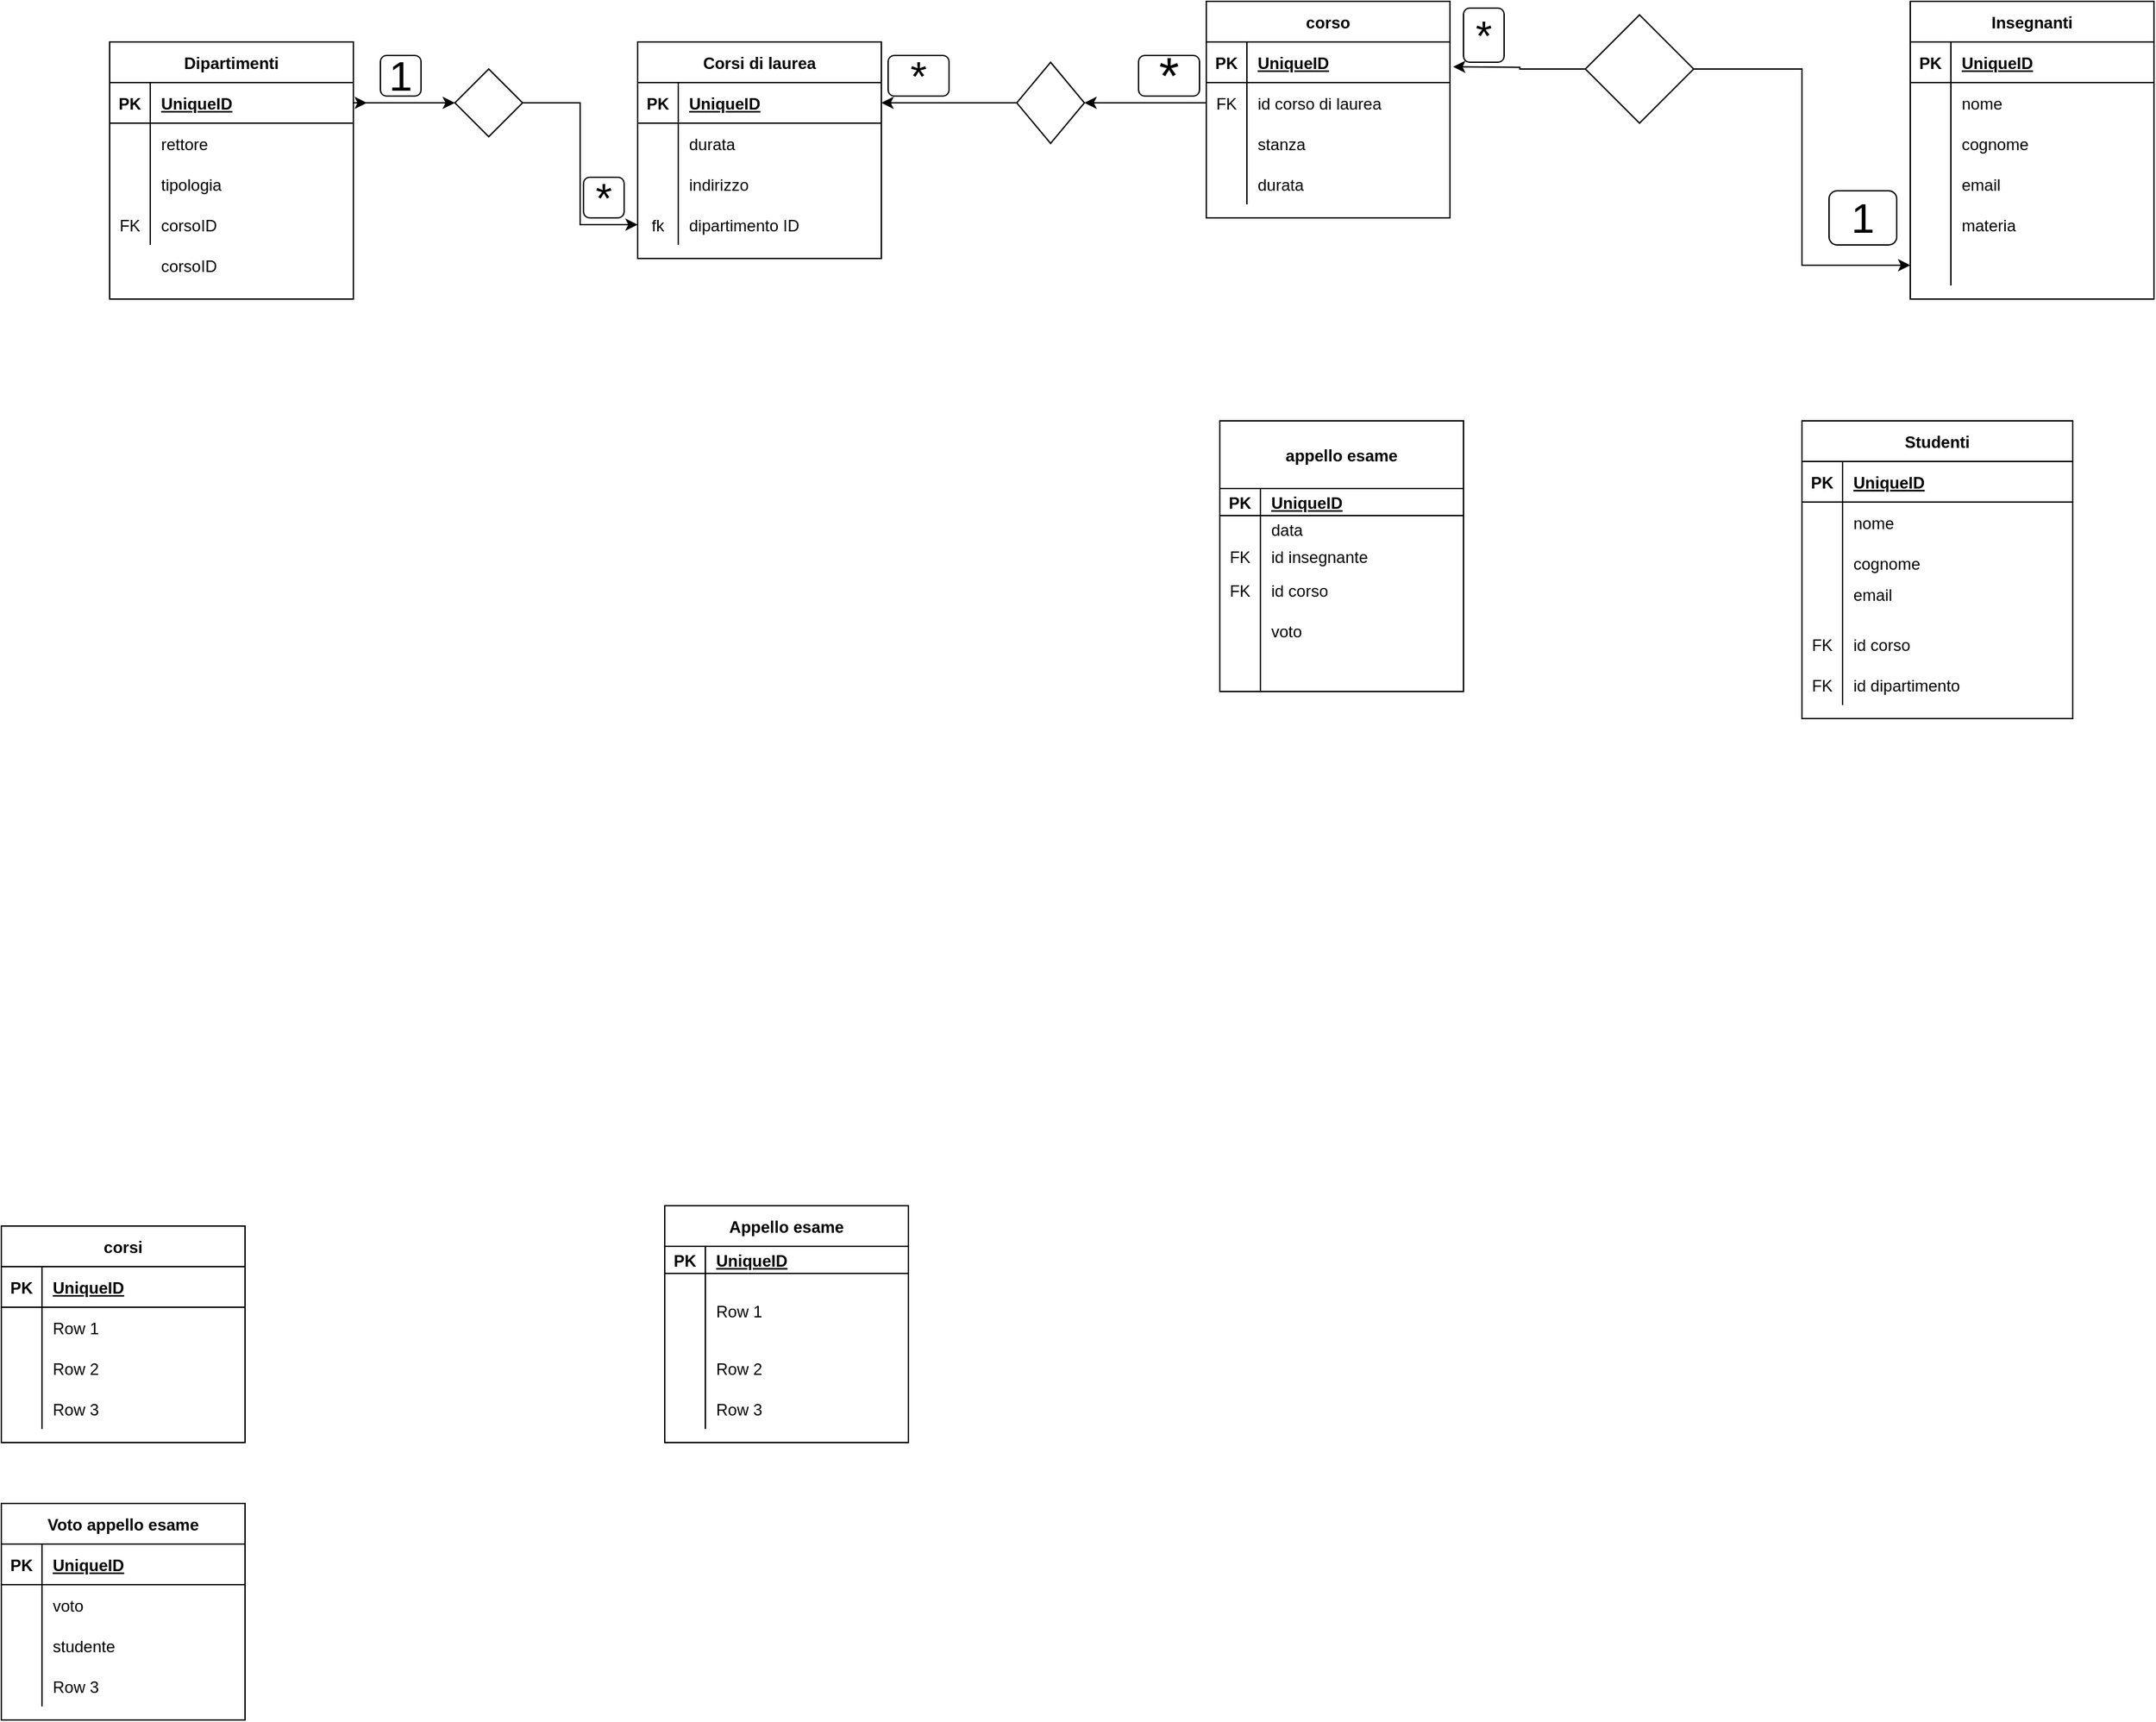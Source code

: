<mxfile version="15.9.4" type="device"><diagram id="vtBj0Hw2UiUqYgtF8ORj" name="Page-1"><mxGraphModel dx="1469" dy="1977" grid="1" gridSize="10" guides="1" tooltips="1" connect="1" arrows="1" fold="1" page="1" pageScale="1" pageWidth="827" pageHeight="1169" math="0" shadow="0"><root><mxCell id="0"/><mxCell id="1" parent="0"/><mxCell id="0DfNvUcz7A75DDj51DgQ-1" value="Dipartimenti" style="shape=table;startSize=30;container=1;collapsible=1;childLayout=tableLayout;fixedRows=1;rowLines=0;fontStyle=1;align=center;resizeLast=1;" vertex="1" parent="1"><mxGeometry x="120" y="-370" width="180" height="190" as="geometry"/></mxCell><mxCell id="0DfNvUcz7A75DDj51DgQ-2" value="" style="shape=partialRectangle;collapsible=0;dropTarget=0;pointerEvents=0;fillColor=none;top=0;left=0;bottom=1;right=0;points=[[0,0.5],[1,0.5]];portConstraint=eastwest;" vertex="1" parent="0DfNvUcz7A75DDj51DgQ-1"><mxGeometry y="30" width="180" height="30" as="geometry"/></mxCell><mxCell id="0DfNvUcz7A75DDj51DgQ-3" value="PK" style="shape=partialRectangle;connectable=0;fillColor=none;top=0;left=0;bottom=0;right=0;fontStyle=1;overflow=hidden;" vertex="1" parent="0DfNvUcz7A75DDj51DgQ-2"><mxGeometry width="30" height="30" as="geometry"><mxRectangle width="30" height="30" as="alternateBounds"/></mxGeometry></mxCell><mxCell id="0DfNvUcz7A75DDj51DgQ-4" value="UniqueID" style="shape=partialRectangle;connectable=0;fillColor=none;top=0;left=0;bottom=0;right=0;align=left;spacingLeft=6;fontStyle=5;overflow=hidden;" vertex="1" parent="0DfNvUcz7A75DDj51DgQ-2"><mxGeometry x="30" width="150" height="30" as="geometry"><mxRectangle width="150" height="30" as="alternateBounds"/></mxGeometry></mxCell><mxCell id="0DfNvUcz7A75DDj51DgQ-5" value="" style="shape=partialRectangle;collapsible=0;dropTarget=0;pointerEvents=0;fillColor=none;top=0;left=0;bottom=0;right=0;points=[[0,0.5],[1,0.5]];portConstraint=eastwest;" vertex="1" parent="0DfNvUcz7A75DDj51DgQ-1"><mxGeometry y="60" width="180" height="30" as="geometry"/></mxCell><mxCell id="0DfNvUcz7A75DDj51DgQ-6" value="" style="shape=partialRectangle;connectable=0;fillColor=none;top=0;left=0;bottom=0;right=0;editable=1;overflow=hidden;" vertex="1" parent="0DfNvUcz7A75DDj51DgQ-5"><mxGeometry width="30" height="30" as="geometry"><mxRectangle width="30" height="30" as="alternateBounds"/></mxGeometry></mxCell><mxCell id="0DfNvUcz7A75DDj51DgQ-7" value="rettore" style="shape=partialRectangle;connectable=0;fillColor=none;top=0;left=0;bottom=0;right=0;align=left;spacingLeft=6;overflow=hidden;" vertex="1" parent="0DfNvUcz7A75DDj51DgQ-5"><mxGeometry x="30" width="150" height="30" as="geometry"><mxRectangle width="150" height="30" as="alternateBounds"/></mxGeometry></mxCell><mxCell id="0DfNvUcz7A75DDj51DgQ-8" value="" style="shape=partialRectangle;collapsible=0;dropTarget=0;pointerEvents=0;fillColor=none;top=0;left=0;bottom=0;right=0;points=[[0,0.5],[1,0.5]];portConstraint=eastwest;" vertex="1" parent="0DfNvUcz7A75DDj51DgQ-1"><mxGeometry y="90" width="180" height="30" as="geometry"/></mxCell><mxCell id="0DfNvUcz7A75DDj51DgQ-9" value="" style="shape=partialRectangle;connectable=0;fillColor=none;top=0;left=0;bottom=0;right=0;editable=1;overflow=hidden;" vertex="1" parent="0DfNvUcz7A75DDj51DgQ-8"><mxGeometry width="30" height="30" as="geometry"><mxRectangle width="30" height="30" as="alternateBounds"/></mxGeometry></mxCell><mxCell id="0DfNvUcz7A75DDj51DgQ-10" value="tipologia" style="shape=partialRectangle;connectable=0;fillColor=none;top=0;left=0;bottom=0;right=0;align=left;spacingLeft=6;overflow=hidden;" vertex="1" parent="0DfNvUcz7A75DDj51DgQ-8"><mxGeometry x="30" width="150" height="30" as="geometry"><mxRectangle width="150" height="30" as="alternateBounds"/></mxGeometry></mxCell><mxCell id="0DfNvUcz7A75DDj51DgQ-11" value="" style="shape=partialRectangle;collapsible=0;dropTarget=0;pointerEvents=0;fillColor=none;top=0;left=0;bottom=0;right=0;points=[[0,0.5],[1,0.5]];portConstraint=eastwest;" vertex="1" parent="0DfNvUcz7A75DDj51DgQ-1"><mxGeometry y="120" width="180" height="30" as="geometry"/></mxCell><mxCell id="0DfNvUcz7A75DDj51DgQ-12" value="FK" style="shape=partialRectangle;connectable=0;fillColor=none;top=0;left=0;bottom=0;right=0;editable=1;overflow=hidden;" vertex="1" parent="0DfNvUcz7A75DDj51DgQ-11"><mxGeometry width="30" height="30" as="geometry"><mxRectangle width="30" height="30" as="alternateBounds"/></mxGeometry></mxCell><mxCell id="0DfNvUcz7A75DDj51DgQ-13" value="corsoID" style="shape=partialRectangle;connectable=0;fillColor=none;top=0;left=0;bottom=0;right=0;align=left;spacingLeft=6;overflow=hidden;" vertex="1" parent="0DfNvUcz7A75DDj51DgQ-11"><mxGeometry x="30" width="150" height="30" as="geometry"><mxRectangle width="150" height="30" as="alternateBounds"/></mxGeometry></mxCell><mxCell id="0DfNvUcz7A75DDj51DgQ-14" value="Studenti" style="shape=table;startSize=30;container=1;collapsible=1;childLayout=tableLayout;fixedRows=1;rowLines=0;fontStyle=1;align=center;resizeLast=1;" vertex="1" parent="1"><mxGeometry x="1370" y="-90" width="200" height="220" as="geometry"/></mxCell><mxCell id="0DfNvUcz7A75DDj51DgQ-15" value="" style="shape=partialRectangle;collapsible=0;dropTarget=0;pointerEvents=0;fillColor=none;top=0;left=0;bottom=1;right=0;points=[[0,0.5],[1,0.5]];portConstraint=eastwest;" vertex="1" parent="0DfNvUcz7A75DDj51DgQ-14"><mxGeometry y="30" width="200" height="30" as="geometry"/></mxCell><mxCell id="0DfNvUcz7A75DDj51DgQ-16" value="PK" style="shape=partialRectangle;connectable=0;fillColor=none;top=0;left=0;bottom=0;right=0;fontStyle=1;overflow=hidden;" vertex="1" parent="0DfNvUcz7A75DDj51DgQ-15"><mxGeometry width="30" height="30" as="geometry"><mxRectangle width="30" height="30" as="alternateBounds"/></mxGeometry></mxCell><mxCell id="0DfNvUcz7A75DDj51DgQ-17" value="UniqueID" style="shape=partialRectangle;connectable=0;fillColor=none;top=0;left=0;bottom=0;right=0;align=left;spacingLeft=6;fontStyle=5;overflow=hidden;" vertex="1" parent="0DfNvUcz7A75DDj51DgQ-15"><mxGeometry x="30" width="170" height="30" as="geometry"><mxRectangle width="170" height="30" as="alternateBounds"/></mxGeometry></mxCell><mxCell id="0DfNvUcz7A75DDj51DgQ-18" value="" style="shape=partialRectangle;collapsible=0;dropTarget=0;pointerEvents=0;fillColor=none;top=0;left=0;bottom=0;right=0;points=[[0,0.5],[1,0.5]];portConstraint=eastwest;" vertex="1" parent="0DfNvUcz7A75DDj51DgQ-14"><mxGeometry y="60" width="200" height="30" as="geometry"/></mxCell><mxCell id="0DfNvUcz7A75DDj51DgQ-19" value="" style="shape=partialRectangle;connectable=0;fillColor=none;top=0;left=0;bottom=0;right=0;editable=1;overflow=hidden;" vertex="1" parent="0DfNvUcz7A75DDj51DgQ-18"><mxGeometry width="30" height="30" as="geometry"><mxRectangle width="30" height="30" as="alternateBounds"/></mxGeometry></mxCell><mxCell id="0DfNvUcz7A75DDj51DgQ-20" value="nome" style="shape=partialRectangle;connectable=0;fillColor=none;top=0;left=0;bottom=0;right=0;align=left;spacingLeft=6;overflow=hidden;" vertex="1" parent="0DfNvUcz7A75DDj51DgQ-18"><mxGeometry x="30" width="170" height="30" as="geometry"><mxRectangle width="170" height="30" as="alternateBounds"/></mxGeometry></mxCell><mxCell id="0DfNvUcz7A75DDj51DgQ-21" value="" style="shape=partialRectangle;collapsible=0;dropTarget=0;pointerEvents=0;fillColor=none;top=0;left=0;bottom=0;right=0;points=[[0,0.5],[1,0.5]];portConstraint=eastwest;" vertex="1" parent="0DfNvUcz7A75DDj51DgQ-14"><mxGeometry y="90" width="200" height="30" as="geometry"/></mxCell><mxCell id="0DfNvUcz7A75DDj51DgQ-22" value="" style="shape=partialRectangle;connectable=0;fillColor=none;top=0;left=0;bottom=0;right=0;editable=1;overflow=hidden;" vertex="1" parent="0DfNvUcz7A75DDj51DgQ-21"><mxGeometry width="30" height="30" as="geometry"><mxRectangle width="30" height="30" as="alternateBounds"/></mxGeometry></mxCell><mxCell id="0DfNvUcz7A75DDj51DgQ-23" value="cognome" style="shape=partialRectangle;connectable=0;fillColor=none;top=0;left=0;bottom=0;right=0;align=left;spacingLeft=6;overflow=hidden;" vertex="1" parent="0DfNvUcz7A75DDj51DgQ-21"><mxGeometry x="30" width="170" height="30" as="geometry"><mxRectangle width="170" height="30" as="alternateBounds"/></mxGeometry></mxCell><mxCell id="0DfNvUcz7A75DDj51DgQ-151" style="shape=partialRectangle;collapsible=0;dropTarget=0;pointerEvents=0;fillColor=none;top=0;left=0;bottom=0;right=0;points=[[0,0.5],[1,0.5]];portConstraint=eastwest;" vertex="1" parent="0DfNvUcz7A75DDj51DgQ-14"><mxGeometry y="120" width="200" height="30" as="geometry"/></mxCell><mxCell id="0DfNvUcz7A75DDj51DgQ-152" style="shape=partialRectangle;connectable=0;fillColor=none;top=0;left=0;bottom=0;right=0;editable=1;overflow=hidden;" vertex="1" parent="0DfNvUcz7A75DDj51DgQ-151"><mxGeometry width="30" height="30" as="geometry"><mxRectangle width="30" height="30" as="alternateBounds"/></mxGeometry></mxCell><mxCell id="0DfNvUcz7A75DDj51DgQ-153" value="email&#10;" style="shape=partialRectangle;connectable=0;fillColor=none;top=0;left=0;bottom=0;right=0;align=left;spacingLeft=6;overflow=hidden;" vertex="1" parent="0DfNvUcz7A75DDj51DgQ-151"><mxGeometry x="30" width="170" height="30" as="geometry"><mxRectangle width="170" height="30" as="alternateBounds"/></mxGeometry></mxCell><mxCell id="0DfNvUcz7A75DDj51DgQ-154" style="shape=partialRectangle;collapsible=0;dropTarget=0;pointerEvents=0;fillColor=none;top=0;left=0;bottom=0;right=0;points=[[0,0.5],[1,0.5]];portConstraint=eastwest;" vertex="1" parent="0DfNvUcz7A75DDj51DgQ-14"><mxGeometry y="150" width="200" height="30" as="geometry"/></mxCell><mxCell id="0DfNvUcz7A75DDj51DgQ-155" value="FK" style="shape=partialRectangle;connectable=0;fillColor=none;top=0;left=0;bottom=0;right=0;editable=1;overflow=hidden;" vertex="1" parent="0DfNvUcz7A75DDj51DgQ-154"><mxGeometry width="30" height="30" as="geometry"><mxRectangle width="30" height="30" as="alternateBounds"/></mxGeometry></mxCell><mxCell id="0DfNvUcz7A75DDj51DgQ-156" value="id corso" style="shape=partialRectangle;connectable=0;fillColor=none;top=0;left=0;bottom=0;right=0;align=left;spacingLeft=6;overflow=hidden;" vertex="1" parent="0DfNvUcz7A75DDj51DgQ-154"><mxGeometry x="30" width="170" height="30" as="geometry"><mxRectangle width="170" height="30" as="alternateBounds"/></mxGeometry></mxCell><mxCell id="0DfNvUcz7A75DDj51DgQ-157" style="shape=partialRectangle;collapsible=0;dropTarget=0;pointerEvents=0;fillColor=none;top=0;left=0;bottom=0;right=0;points=[[0,0.5],[1,0.5]];portConstraint=eastwest;" vertex="1" parent="0DfNvUcz7A75DDj51DgQ-14"><mxGeometry y="180" width="200" height="30" as="geometry"/></mxCell><mxCell id="0DfNvUcz7A75DDj51DgQ-158" value="FK" style="shape=partialRectangle;connectable=0;fillColor=none;top=0;left=0;bottom=0;right=0;editable=1;overflow=hidden;" vertex="1" parent="0DfNvUcz7A75DDj51DgQ-157"><mxGeometry width="30" height="30" as="geometry"><mxRectangle width="30" height="30" as="alternateBounds"/></mxGeometry></mxCell><mxCell id="0DfNvUcz7A75DDj51DgQ-159" value="id dipartimento" style="shape=partialRectangle;connectable=0;fillColor=none;top=0;left=0;bottom=0;right=0;align=left;spacingLeft=6;overflow=hidden;" vertex="1" parent="0DfNvUcz7A75DDj51DgQ-157"><mxGeometry x="30" width="170" height="30" as="geometry"><mxRectangle width="170" height="30" as="alternateBounds"/></mxGeometry></mxCell><mxCell id="0DfNvUcz7A75DDj51DgQ-27" value="Corsi di laurea" style="shape=table;startSize=30;container=1;collapsible=1;childLayout=tableLayout;fixedRows=1;rowLines=0;fontStyle=1;align=center;resizeLast=1;" vertex="1" parent="1"><mxGeometry x="510" y="-370" width="180" height="160" as="geometry"/></mxCell><mxCell id="0DfNvUcz7A75DDj51DgQ-28" value="" style="shape=partialRectangle;collapsible=0;dropTarget=0;pointerEvents=0;fillColor=none;top=0;left=0;bottom=1;right=0;points=[[0,0.5],[1,0.5]];portConstraint=eastwest;" vertex="1" parent="0DfNvUcz7A75DDj51DgQ-27"><mxGeometry y="30" width="180" height="30" as="geometry"/></mxCell><mxCell id="0DfNvUcz7A75DDj51DgQ-29" value="PK" style="shape=partialRectangle;connectable=0;fillColor=none;top=0;left=0;bottom=0;right=0;fontStyle=1;overflow=hidden;" vertex="1" parent="0DfNvUcz7A75DDj51DgQ-28"><mxGeometry width="30" height="30" as="geometry"><mxRectangle width="30" height="30" as="alternateBounds"/></mxGeometry></mxCell><mxCell id="0DfNvUcz7A75DDj51DgQ-30" value="UniqueID" style="shape=partialRectangle;connectable=0;fillColor=none;top=0;left=0;bottom=0;right=0;align=left;spacingLeft=6;fontStyle=5;overflow=hidden;" vertex="1" parent="0DfNvUcz7A75DDj51DgQ-28"><mxGeometry x="30" width="150" height="30" as="geometry"><mxRectangle width="150" height="30" as="alternateBounds"/></mxGeometry></mxCell><mxCell id="0DfNvUcz7A75DDj51DgQ-31" value="" style="shape=partialRectangle;collapsible=0;dropTarget=0;pointerEvents=0;fillColor=none;top=0;left=0;bottom=0;right=0;points=[[0,0.5],[1,0.5]];portConstraint=eastwest;" vertex="1" parent="0DfNvUcz7A75DDj51DgQ-27"><mxGeometry y="60" width="180" height="30" as="geometry"/></mxCell><mxCell id="0DfNvUcz7A75DDj51DgQ-32" value="" style="shape=partialRectangle;connectable=0;fillColor=none;top=0;left=0;bottom=0;right=0;editable=1;overflow=hidden;" vertex="1" parent="0DfNvUcz7A75DDj51DgQ-31"><mxGeometry width="30" height="30" as="geometry"><mxRectangle width="30" height="30" as="alternateBounds"/></mxGeometry></mxCell><mxCell id="0DfNvUcz7A75DDj51DgQ-33" value="durata" style="shape=partialRectangle;connectable=0;fillColor=none;top=0;left=0;bottom=0;right=0;align=left;spacingLeft=6;overflow=hidden;" vertex="1" parent="0DfNvUcz7A75DDj51DgQ-31"><mxGeometry x="30" width="150" height="30" as="geometry"><mxRectangle width="150" height="30" as="alternateBounds"/></mxGeometry></mxCell><mxCell id="0DfNvUcz7A75DDj51DgQ-34" value="" style="shape=partialRectangle;collapsible=0;dropTarget=0;pointerEvents=0;fillColor=none;top=0;left=0;bottom=0;right=0;points=[[0,0.5],[1,0.5]];portConstraint=eastwest;" vertex="1" parent="0DfNvUcz7A75DDj51DgQ-27"><mxGeometry y="90" width="180" height="30" as="geometry"/></mxCell><mxCell id="0DfNvUcz7A75DDj51DgQ-35" value="" style="shape=partialRectangle;connectable=0;fillColor=none;top=0;left=0;bottom=0;right=0;editable=1;overflow=hidden;" vertex="1" parent="0DfNvUcz7A75DDj51DgQ-34"><mxGeometry width="30" height="30" as="geometry"><mxRectangle width="30" height="30" as="alternateBounds"/></mxGeometry></mxCell><mxCell id="0DfNvUcz7A75DDj51DgQ-36" value="indirizzo" style="shape=partialRectangle;connectable=0;fillColor=none;top=0;left=0;bottom=0;right=0;align=left;spacingLeft=6;overflow=hidden;" vertex="1" parent="0DfNvUcz7A75DDj51DgQ-34"><mxGeometry x="30" width="150" height="30" as="geometry"><mxRectangle width="150" height="30" as="alternateBounds"/></mxGeometry></mxCell><mxCell id="0DfNvUcz7A75DDj51DgQ-37" value="" style="shape=partialRectangle;collapsible=0;dropTarget=0;pointerEvents=0;fillColor=none;top=0;left=0;bottom=0;right=0;points=[[0,0.5],[1,0.5]];portConstraint=eastwest;" vertex="1" parent="0DfNvUcz7A75DDj51DgQ-27"><mxGeometry y="120" width="180" height="30" as="geometry"/></mxCell><mxCell id="0DfNvUcz7A75DDj51DgQ-38" value="fk" style="shape=partialRectangle;connectable=0;fillColor=none;top=0;left=0;bottom=0;right=0;editable=1;overflow=hidden;" vertex="1" parent="0DfNvUcz7A75DDj51DgQ-37"><mxGeometry width="30" height="30" as="geometry"><mxRectangle width="30" height="30" as="alternateBounds"/></mxGeometry></mxCell><mxCell id="0DfNvUcz7A75DDj51DgQ-39" value="dipartimento ID" style="shape=partialRectangle;connectable=0;fillColor=none;top=0;left=0;bottom=0;right=0;align=left;spacingLeft=6;overflow=hidden;" vertex="1" parent="0DfNvUcz7A75DDj51DgQ-37"><mxGeometry x="30" width="150" height="30" as="geometry"><mxRectangle width="150" height="30" as="alternateBounds"/></mxGeometry></mxCell><mxCell id="0DfNvUcz7A75DDj51DgQ-40" value="Insegnanti" style="shape=table;startSize=30;container=1;collapsible=1;childLayout=tableLayout;fixedRows=1;rowLines=0;fontStyle=1;align=center;resizeLast=1;" vertex="1" parent="1"><mxGeometry x="1450" y="-400" width="180" height="220" as="geometry"/></mxCell><mxCell id="0DfNvUcz7A75DDj51DgQ-41" value="" style="shape=partialRectangle;collapsible=0;dropTarget=0;pointerEvents=0;fillColor=none;top=0;left=0;bottom=1;right=0;points=[[0,0.5],[1,0.5]];portConstraint=eastwest;" vertex="1" parent="0DfNvUcz7A75DDj51DgQ-40"><mxGeometry y="30" width="180" height="30" as="geometry"/></mxCell><mxCell id="0DfNvUcz7A75DDj51DgQ-42" value="PK" style="shape=partialRectangle;connectable=0;fillColor=none;top=0;left=0;bottom=0;right=0;fontStyle=1;overflow=hidden;" vertex="1" parent="0DfNvUcz7A75DDj51DgQ-41"><mxGeometry width="30" height="30" as="geometry"><mxRectangle width="30" height="30" as="alternateBounds"/></mxGeometry></mxCell><mxCell id="0DfNvUcz7A75DDj51DgQ-43" value="UniqueID" style="shape=partialRectangle;connectable=0;fillColor=none;top=0;left=0;bottom=0;right=0;align=left;spacingLeft=6;fontStyle=5;overflow=hidden;" vertex="1" parent="0DfNvUcz7A75DDj51DgQ-41"><mxGeometry x="30" width="150" height="30" as="geometry"><mxRectangle width="150" height="30" as="alternateBounds"/></mxGeometry></mxCell><mxCell id="0DfNvUcz7A75DDj51DgQ-44" value="" style="shape=partialRectangle;collapsible=0;dropTarget=0;pointerEvents=0;fillColor=none;top=0;left=0;bottom=0;right=0;points=[[0,0.5],[1,0.5]];portConstraint=eastwest;" vertex="1" parent="0DfNvUcz7A75DDj51DgQ-40"><mxGeometry y="60" width="180" height="30" as="geometry"/></mxCell><mxCell id="0DfNvUcz7A75DDj51DgQ-45" value="" style="shape=partialRectangle;connectable=0;fillColor=none;top=0;left=0;bottom=0;right=0;editable=1;overflow=hidden;" vertex="1" parent="0DfNvUcz7A75DDj51DgQ-44"><mxGeometry width="30" height="30" as="geometry"><mxRectangle width="30" height="30" as="alternateBounds"/></mxGeometry></mxCell><mxCell id="0DfNvUcz7A75DDj51DgQ-46" value="nome" style="shape=partialRectangle;connectable=0;fillColor=none;top=0;left=0;bottom=0;right=0;align=left;spacingLeft=6;overflow=hidden;" vertex="1" parent="0DfNvUcz7A75DDj51DgQ-44"><mxGeometry x="30" width="150" height="30" as="geometry"><mxRectangle width="150" height="30" as="alternateBounds"/></mxGeometry></mxCell><mxCell id="0DfNvUcz7A75DDj51DgQ-47" value="" style="shape=partialRectangle;collapsible=0;dropTarget=0;pointerEvents=0;fillColor=none;top=0;left=0;bottom=0;right=0;points=[[0,0.5],[1,0.5]];portConstraint=eastwest;" vertex="1" parent="0DfNvUcz7A75DDj51DgQ-40"><mxGeometry y="90" width="180" height="30" as="geometry"/></mxCell><mxCell id="0DfNvUcz7A75DDj51DgQ-48" value="" style="shape=partialRectangle;connectable=0;fillColor=none;top=0;left=0;bottom=0;right=0;editable=1;overflow=hidden;" vertex="1" parent="0DfNvUcz7A75DDj51DgQ-47"><mxGeometry width="30" height="30" as="geometry"><mxRectangle width="30" height="30" as="alternateBounds"/></mxGeometry></mxCell><mxCell id="0DfNvUcz7A75DDj51DgQ-49" value="cognome" style="shape=partialRectangle;connectable=0;fillColor=none;top=0;left=0;bottom=0;right=0;align=left;spacingLeft=6;overflow=hidden;" vertex="1" parent="0DfNvUcz7A75DDj51DgQ-47"><mxGeometry x="30" width="150" height="30" as="geometry"><mxRectangle width="150" height="30" as="alternateBounds"/></mxGeometry></mxCell><mxCell id="0DfNvUcz7A75DDj51DgQ-50" value="" style="shape=partialRectangle;collapsible=0;dropTarget=0;pointerEvents=0;fillColor=none;top=0;left=0;bottom=0;right=0;points=[[0,0.5],[1,0.5]];portConstraint=eastwest;" vertex="1" parent="0DfNvUcz7A75DDj51DgQ-40"><mxGeometry y="120" width="180" height="30" as="geometry"/></mxCell><mxCell id="0DfNvUcz7A75DDj51DgQ-51" value="" style="shape=partialRectangle;connectable=0;fillColor=none;top=0;left=0;bottom=0;right=0;editable=1;overflow=hidden;" vertex="1" parent="0DfNvUcz7A75DDj51DgQ-50"><mxGeometry width="30" height="30" as="geometry"><mxRectangle width="30" height="30" as="alternateBounds"/></mxGeometry></mxCell><mxCell id="0DfNvUcz7A75DDj51DgQ-52" value="email" style="shape=partialRectangle;connectable=0;fillColor=none;top=0;left=0;bottom=0;right=0;align=left;spacingLeft=6;overflow=hidden;" vertex="1" parent="0DfNvUcz7A75DDj51DgQ-50"><mxGeometry x="30" width="150" height="30" as="geometry"><mxRectangle width="150" height="30" as="alternateBounds"/></mxGeometry></mxCell><mxCell id="0DfNvUcz7A75DDj51DgQ-160" style="shape=partialRectangle;collapsible=0;dropTarget=0;pointerEvents=0;fillColor=none;top=0;left=0;bottom=0;right=0;points=[[0,0.5],[1,0.5]];portConstraint=eastwest;" vertex="1" parent="0DfNvUcz7A75DDj51DgQ-40"><mxGeometry y="150" width="180" height="30" as="geometry"/></mxCell><mxCell id="0DfNvUcz7A75DDj51DgQ-161" style="shape=partialRectangle;connectable=0;fillColor=none;top=0;left=0;bottom=0;right=0;editable=1;overflow=hidden;" vertex="1" parent="0DfNvUcz7A75DDj51DgQ-160"><mxGeometry width="30" height="30" as="geometry"><mxRectangle width="30" height="30" as="alternateBounds"/></mxGeometry></mxCell><mxCell id="0DfNvUcz7A75DDj51DgQ-162" value="materia" style="shape=partialRectangle;connectable=0;fillColor=none;top=0;left=0;bottom=0;right=0;align=left;spacingLeft=6;overflow=hidden;" vertex="1" parent="0DfNvUcz7A75DDj51DgQ-160"><mxGeometry x="30" width="150" height="30" as="geometry"><mxRectangle width="150" height="30" as="alternateBounds"/></mxGeometry></mxCell><mxCell id="0DfNvUcz7A75DDj51DgQ-163" style="shape=partialRectangle;collapsible=0;dropTarget=0;pointerEvents=0;fillColor=none;top=0;left=0;bottom=0;right=0;points=[[0,0.5],[1,0.5]];portConstraint=eastwest;" vertex="1" parent="0DfNvUcz7A75DDj51DgQ-40"><mxGeometry y="180" width="180" height="30" as="geometry"/></mxCell><mxCell id="0DfNvUcz7A75DDj51DgQ-164" value="" style="shape=partialRectangle;connectable=0;fillColor=none;top=0;left=0;bottom=0;right=0;editable=1;overflow=hidden;" vertex="1" parent="0DfNvUcz7A75DDj51DgQ-163"><mxGeometry width="30" height="30" as="geometry"><mxRectangle width="30" height="30" as="alternateBounds"/></mxGeometry></mxCell><mxCell id="0DfNvUcz7A75DDj51DgQ-165" value="" style="shape=partialRectangle;connectable=0;fillColor=none;top=0;left=0;bottom=0;right=0;align=left;spacingLeft=6;overflow=hidden;" vertex="1" parent="0DfNvUcz7A75DDj51DgQ-163"><mxGeometry x="30" width="150" height="30" as="geometry"><mxRectangle width="150" height="30" as="alternateBounds"/></mxGeometry></mxCell><mxCell id="0DfNvUcz7A75DDj51DgQ-53" value="corsi" style="shape=table;startSize=30;container=1;collapsible=1;childLayout=tableLayout;fixedRows=1;rowLines=0;fontStyle=1;align=center;resizeLast=1;" vertex="1" parent="1"><mxGeometry x="40" y="505" width="180" height="160" as="geometry"/></mxCell><mxCell id="0DfNvUcz7A75DDj51DgQ-54" value="" style="shape=partialRectangle;collapsible=0;dropTarget=0;pointerEvents=0;fillColor=none;top=0;left=0;bottom=1;right=0;points=[[0,0.5],[1,0.5]];portConstraint=eastwest;" vertex="1" parent="0DfNvUcz7A75DDj51DgQ-53"><mxGeometry y="30" width="180" height="30" as="geometry"/></mxCell><mxCell id="0DfNvUcz7A75DDj51DgQ-55" value="PK" style="shape=partialRectangle;connectable=0;fillColor=none;top=0;left=0;bottom=0;right=0;fontStyle=1;overflow=hidden;" vertex="1" parent="0DfNvUcz7A75DDj51DgQ-54"><mxGeometry width="30" height="30" as="geometry"><mxRectangle width="30" height="30" as="alternateBounds"/></mxGeometry></mxCell><mxCell id="0DfNvUcz7A75DDj51DgQ-56" value="UniqueID" style="shape=partialRectangle;connectable=0;fillColor=none;top=0;left=0;bottom=0;right=0;align=left;spacingLeft=6;fontStyle=5;overflow=hidden;" vertex="1" parent="0DfNvUcz7A75DDj51DgQ-54"><mxGeometry x="30" width="150" height="30" as="geometry"><mxRectangle width="150" height="30" as="alternateBounds"/></mxGeometry></mxCell><mxCell id="0DfNvUcz7A75DDj51DgQ-57" value="" style="shape=partialRectangle;collapsible=0;dropTarget=0;pointerEvents=0;fillColor=none;top=0;left=0;bottom=0;right=0;points=[[0,0.5],[1,0.5]];portConstraint=eastwest;" vertex="1" parent="0DfNvUcz7A75DDj51DgQ-53"><mxGeometry y="60" width="180" height="30" as="geometry"/></mxCell><mxCell id="0DfNvUcz7A75DDj51DgQ-58" value="" style="shape=partialRectangle;connectable=0;fillColor=none;top=0;left=0;bottom=0;right=0;editable=1;overflow=hidden;" vertex="1" parent="0DfNvUcz7A75DDj51DgQ-57"><mxGeometry width="30" height="30" as="geometry"><mxRectangle width="30" height="30" as="alternateBounds"/></mxGeometry></mxCell><mxCell id="0DfNvUcz7A75DDj51DgQ-59" value="Row 1" style="shape=partialRectangle;connectable=0;fillColor=none;top=0;left=0;bottom=0;right=0;align=left;spacingLeft=6;overflow=hidden;" vertex="1" parent="0DfNvUcz7A75DDj51DgQ-57"><mxGeometry x="30" width="150" height="30" as="geometry"><mxRectangle width="150" height="30" as="alternateBounds"/></mxGeometry></mxCell><mxCell id="0DfNvUcz7A75DDj51DgQ-60" value="" style="shape=partialRectangle;collapsible=0;dropTarget=0;pointerEvents=0;fillColor=none;top=0;left=0;bottom=0;right=0;points=[[0,0.5],[1,0.5]];portConstraint=eastwest;" vertex="1" parent="0DfNvUcz7A75DDj51DgQ-53"><mxGeometry y="90" width="180" height="30" as="geometry"/></mxCell><mxCell id="0DfNvUcz7A75DDj51DgQ-61" value="" style="shape=partialRectangle;connectable=0;fillColor=none;top=0;left=0;bottom=0;right=0;editable=1;overflow=hidden;" vertex="1" parent="0DfNvUcz7A75DDj51DgQ-60"><mxGeometry width="30" height="30" as="geometry"><mxRectangle width="30" height="30" as="alternateBounds"/></mxGeometry></mxCell><mxCell id="0DfNvUcz7A75DDj51DgQ-62" value="Row 2" style="shape=partialRectangle;connectable=0;fillColor=none;top=0;left=0;bottom=0;right=0;align=left;spacingLeft=6;overflow=hidden;" vertex="1" parent="0DfNvUcz7A75DDj51DgQ-60"><mxGeometry x="30" width="150" height="30" as="geometry"><mxRectangle width="150" height="30" as="alternateBounds"/></mxGeometry></mxCell><mxCell id="0DfNvUcz7A75DDj51DgQ-63" value="" style="shape=partialRectangle;collapsible=0;dropTarget=0;pointerEvents=0;fillColor=none;top=0;left=0;bottom=0;right=0;points=[[0,0.5],[1,0.5]];portConstraint=eastwest;" vertex="1" parent="0DfNvUcz7A75DDj51DgQ-53"><mxGeometry y="120" width="180" height="30" as="geometry"/></mxCell><mxCell id="0DfNvUcz7A75DDj51DgQ-64" value="" style="shape=partialRectangle;connectable=0;fillColor=none;top=0;left=0;bottom=0;right=0;editable=1;overflow=hidden;" vertex="1" parent="0DfNvUcz7A75DDj51DgQ-63"><mxGeometry width="30" height="30" as="geometry"><mxRectangle width="30" height="30" as="alternateBounds"/></mxGeometry></mxCell><mxCell id="0DfNvUcz7A75DDj51DgQ-65" value="Row 3" style="shape=partialRectangle;connectable=0;fillColor=none;top=0;left=0;bottom=0;right=0;align=left;spacingLeft=6;overflow=hidden;" vertex="1" parent="0DfNvUcz7A75DDj51DgQ-63"><mxGeometry x="30" width="150" height="30" as="geometry"><mxRectangle width="150" height="30" as="alternateBounds"/></mxGeometry></mxCell><mxCell id="0DfNvUcz7A75DDj51DgQ-66" value="Appello esame" style="shape=table;startSize=30;container=1;collapsible=1;childLayout=tableLayout;fixedRows=1;rowLines=0;fontStyle=1;align=center;resizeLast=1;" vertex="1" parent="1"><mxGeometry x="530" y="490" width="180" height="175" as="geometry"/></mxCell><mxCell id="0DfNvUcz7A75DDj51DgQ-67" value="" style="shape=partialRectangle;collapsible=0;dropTarget=0;pointerEvents=0;fillColor=none;top=0;left=0;bottom=1;right=0;points=[[0,0.5],[1,0.5]];portConstraint=eastwest;" vertex="1" parent="0DfNvUcz7A75DDj51DgQ-66"><mxGeometry y="30" width="180" height="20" as="geometry"/></mxCell><mxCell id="0DfNvUcz7A75DDj51DgQ-68" value="PK" style="shape=partialRectangle;connectable=0;fillColor=none;top=0;left=0;bottom=0;right=0;fontStyle=1;overflow=hidden;" vertex="1" parent="0DfNvUcz7A75DDj51DgQ-67"><mxGeometry width="30" height="20" as="geometry"><mxRectangle width="30" height="20" as="alternateBounds"/></mxGeometry></mxCell><mxCell id="0DfNvUcz7A75DDj51DgQ-69" value="UniqueID" style="shape=partialRectangle;connectable=0;fillColor=none;top=0;left=0;bottom=0;right=0;align=left;spacingLeft=6;fontStyle=5;overflow=hidden;" vertex="1" parent="0DfNvUcz7A75DDj51DgQ-67"><mxGeometry x="30" width="150" height="20" as="geometry"><mxRectangle width="150" height="20" as="alternateBounds"/></mxGeometry></mxCell><mxCell id="0DfNvUcz7A75DDj51DgQ-70" value="" style="shape=partialRectangle;collapsible=0;dropTarget=0;pointerEvents=0;fillColor=none;top=0;left=0;bottom=0;right=0;points=[[0,0.5],[1,0.5]];portConstraint=eastwest;" vertex="1" parent="0DfNvUcz7A75DDj51DgQ-66"><mxGeometry y="50" width="180" height="55" as="geometry"/></mxCell><mxCell id="0DfNvUcz7A75DDj51DgQ-71" value="" style="shape=partialRectangle;connectable=0;fillColor=none;top=0;left=0;bottom=0;right=0;editable=1;overflow=hidden;" vertex="1" parent="0DfNvUcz7A75DDj51DgQ-70"><mxGeometry width="30" height="55" as="geometry"><mxRectangle width="30" height="55" as="alternateBounds"/></mxGeometry></mxCell><mxCell id="0DfNvUcz7A75DDj51DgQ-72" value="Row 1" style="shape=partialRectangle;connectable=0;fillColor=none;top=0;left=0;bottom=0;right=0;align=left;spacingLeft=6;overflow=hidden;" vertex="1" parent="0DfNvUcz7A75DDj51DgQ-70"><mxGeometry x="30" width="150" height="55" as="geometry"><mxRectangle width="150" height="55" as="alternateBounds"/></mxGeometry></mxCell><mxCell id="0DfNvUcz7A75DDj51DgQ-73" value="" style="shape=partialRectangle;collapsible=0;dropTarget=0;pointerEvents=0;fillColor=none;top=0;left=0;bottom=0;right=0;points=[[0,0.5],[1,0.5]];portConstraint=eastwest;" vertex="1" parent="0DfNvUcz7A75DDj51DgQ-66"><mxGeometry y="105" width="180" height="30" as="geometry"/></mxCell><mxCell id="0DfNvUcz7A75DDj51DgQ-74" value="" style="shape=partialRectangle;connectable=0;fillColor=none;top=0;left=0;bottom=0;right=0;editable=1;overflow=hidden;" vertex="1" parent="0DfNvUcz7A75DDj51DgQ-73"><mxGeometry width="30" height="30" as="geometry"><mxRectangle width="30" height="30" as="alternateBounds"/></mxGeometry></mxCell><mxCell id="0DfNvUcz7A75DDj51DgQ-75" value="Row 2" style="shape=partialRectangle;connectable=0;fillColor=none;top=0;left=0;bottom=0;right=0;align=left;spacingLeft=6;overflow=hidden;" vertex="1" parent="0DfNvUcz7A75DDj51DgQ-73"><mxGeometry x="30" width="150" height="30" as="geometry"><mxRectangle width="150" height="30" as="alternateBounds"/></mxGeometry></mxCell><mxCell id="0DfNvUcz7A75DDj51DgQ-76" value="" style="shape=partialRectangle;collapsible=0;dropTarget=0;pointerEvents=0;fillColor=none;top=0;left=0;bottom=0;right=0;points=[[0,0.5],[1,0.5]];portConstraint=eastwest;" vertex="1" parent="0DfNvUcz7A75DDj51DgQ-66"><mxGeometry y="135" width="180" height="30" as="geometry"/></mxCell><mxCell id="0DfNvUcz7A75DDj51DgQ-77" value="" style="shape=partialRectangle;connectable=0;fillColor=none;top=0;left=0;bottom=0;right=0;editable=1;overflow=hidden;" vertex="1" parent="0DfNvUcz7A75DDj51DgQ-76"><mxGeometry width="30" height="30" as="geometry"><mxRectangle width="30" height="30" as="alternateBounds"/></mxGeometry></mxCell><mxCell id="0DfNvUcz7A75DDj51DgQ-78" value="Row 3" style="shape=partialRectangle;connectable=0;fillColor=none;top=0;left=0;bottom=0;right=0;align=left;spacingLeft=6;overflow=hidden;" vertex="1" parent="0DfNvUcz7A75DDj51DgQ-76"><mxGeometry x="30" width="150" height="30" as="geometry"><mxRectangle width="150" height="30" as="alternateBounds"/></mxGeometry></mxCell><mxCell id="0DfNvUcz7A75DDj51DgQ-79" value="Voto appello esame" style="shape=table;startSize=30;container=1;collapsible=1;childLayout=tableLayout;fixedRows=1;rowLines=0;fontStyle=1;align=center;resizeLast=1;" vertex="1" parent="1"><mxGeometry x="40" y="710" width="180" height="160" as="geometry"/></mxCell><mxCell id="0DfNvUcz7A75DDj51DgQ-80" value="" style="shape=partialRectangle;collapsible=0;dropTarget=0;pointerEvents=0;fillColor=none;top=0;left=0;bottom=1;right=0;points=[[0,0.5],[1,0.5]];portConstraint=eastwest;" vertex="1" parent="0DfNvUcz7A75DDj51DgQ-79"><mxGeometry y="30" width="180" height="30" as="geometry"/></mxCell><mxCell id="0DfNvUcz7A75DDj51DgQ-81" value="PK" style="shape=partialRectangle;connectable=0;fillColor=none;top=0;left=0;bottom=0;right=0;fontStyle=1;overflow=hidden;" vertex="1" parent="0DfNvUcz7A75DDj51DgQ-80"><mxGeometry width="30" height="30" as="geometry"><mxRectangle width="30" height="30" as="alternateBounds"/></mxGeometry></mxCell><mxCell id="0DfNvUcz7A75DDj51DgQ-82" value="UniqueID" style="shape=partialRectangle;connectable=0;fillColor=none;top=0;left=0;bottom=0;right=0;align=left;spacingLeft=6;fontStyle=5;overflow=hidden;" vertex="1" parent="0DfNvUcz7A75DDj51DgQ-80"><mxGeometry x="30" width="150" height="30" as="geometry"><mxRectangle width="150" height="30" as="alternateBounds"/></mxGeometry></mxCell><mxCell id="0DfNvUcz7A75DDj51DgQ-83" value="" style="shape=partialRectangle;collapsible=0;dropTarget=0;pointerEvents=0;fillColor=none;top=0;left=0;bottom=0;right=0;points=[[0,0.5],[1,0.5]];portConstraint=eastwest;" vertex="1" parent="0DfNvUcz7A75DDj51DgQ-79"><mxGeometry y="60" width="180" height="30" as="geometry"/></mxCell><mxCell id="0DfNvUcz7A75DDj51DgQ-84" value="" style="shape=partialRectangle;connectable=0;fillColor=none;top=0;left=0;bottom=0;right=0;editable=1;overflow=hidden;" vertex="1" parent="0DfNvUcz7A75DDj51DgQ-83"><mxGeometry width="30" height="30" as="geometry"><mxRectangle width="30" height="30" as="alternateBounds"/></mxGeometry></mxCell><mxCell id="0DfNvUcz7A75DDj51DgQ-85" value="voto" style="shape=partialRectangle;connectable=0;fillColor=none;top=0;left=0;bottom=0;right=0;align=left;spacingLeft=6;overflow=hidden;" vertex="1" parent="0DfNvUcz7A75DDj51DgQ-83"><mxGeometry x="30" width="150" height="30" as="geometry"><mxRectangle width="150" height="30" as="alternateBounds"/></mxGeometry></mxCell><mxCell id="0DfNvUcz7A75DDj51DgQ-86" value="" style="shape=partialRectangle;collapsible=0;dropTarget=0;pointerEvents=0;fillColor=none;top=0;left=0;bottom=0;right=0;points=[[0,0.5],[1,0.5]];portConstraint=eastwest;" vertex="1" parent="0DfNvUcz7A75DDj51DgQ-79"><mxGeometry y="90" width="180" height="30" as="geometry"/></mxCell><mxCell id="0DfNvUcz7A75DDj51DgQ-87" value="" style="shape=partialRectangle;connectable=0;fillColor=none;top=0;left=0;bottom=0;right=0;editable=1;overflow=hidden;" vertex="1" parent="0DfNvUcz7A75DDj51DgQ-86"><mxGeometry width="30" height="30" as="geometry"><mxRectangle width="30" height="30" as="alternateBounds"/></mxGeometry></mxCell><mxCell id="0DfNvUcz7A75DDj51DgQ-88" value="studente" style="shape=partialRectangle;connectable=0;fillColor=none;top=0;left=0;bottom=0;right=0;align=left;spacingLeft=6;overflow=hidden;" vertex="1" parent="0DfNvUcz7A75DDj51DgQ-86"><mxGeometry x="30" width="150" height="30" as="geometry"><mxRectangle width="150" height="30" as="alternateBounds"/></mxGeometry></mxCell><mxCell id="0DfNvUcz7A75DDj51DgQ-89" value="" style="shape=partialRectangle;collapsible=0;dropTarget=0;pointerEvents=0;fillColor=none;top=0;left=0;bottom=0;right=0;points=[[0,0.5],[1,0.5]];portConstraint=eastwest;" vertex="1" parent="0DfNvUcz7A75DDj51DgQ-79"><mxGeometry y="120" width="180" height="30" as="geometry"/></mxCell><mxCell id="0DfNvUcz7A75DDj51DgQ-90" value="" style="shape=partialRectangle;connectable=0;fillColor=none;top=0;left=0;bottom=0;right=0;editable=1;overflow=hidden;" vertex="1" parent="0DfNvUcz7A75DDj51DgQ-89"><mxGeometry width="30" height="30" as="geometry"><mxRectangle width="30" height="30" as="alternateBounds"/></mxGeometry></mxCell><mxCell id="0DfNvUcz7A75DDj51DgQ-91" value="Row 3" style="shape=partialRectangle;connectable=0;fillColor=none;top=0;left=0;bottom=0;right=0;align=left;spacingLeft=6;overflow=hidden;" vertex="1" parent="0DfNvUcz7A75DDj51DgQ-89"><mxGeometry x="30" width="150" height="30" as="geometry"><mxRectangle width="150" height="30" as="alternateBounds"/></mxGeometry></mxCell><mxCell id="0DfNvUcz7A75DDj51DgQ-92" value="appello esame" style="shape=table;startSize=50;container=1;collapsible=1;childLayout=tableLayout;fixedRows=1;rowLines=0;fontStyle=1;align=center;resizeLast=1;" vertex="1" parent="1"><mxGeometry x="940" y="-90" width="180" height="200" as="geometry"/></mxCell><mxCell id="0DfNvUcz7A75DDj51DgQ-93" value="" style="shape=partialRectangle;collapsible=0;dropTarget=0;pointerEvents=0;fillColor=none;top=0;left=0;bottom=1;right=0;points=[[0,0.5],[1,0.5]];portConstraint=eastwest;" vertex="1" parent="0DfNvUcz7A75DDj51DgQ-92"><mxGeometry y="50" width="180" height="20" as="geometry"/></mxCell><mxCell id="0DfNvUcz7A75DDj51DgQ-94" value="PK" style="shape=partialRectangle;connectable=0;fillColor=none;top=0;left=0;bottom=0;right=0;fontStyle=1;overflow=hidden;" vertex="1" parent="0DfNvUcz7A75DDj51DgQ-93"><mxGeometry width="30" height="20" as="geometry"><mxRectangle width="30" height="20" as="alternateBounds"/></mxGeometry></mxCell><mxCell id="0DfNvUcz7A75DDj51DgQ-95" value="UniqueID" style="shape=partialRectangle;connectable=0;fillColor=none;top=0;left=0;bottom=0;right=0;align=left;spacingLeft=6;fontStyle=5;overflow=hidden;" vertex="1" parent="0DfNvUcz7A75DDj51DgQ-93"><mxGeometry x="30" width="150" height="20" as="geometry"><mxRectangle width="150" height="20" as="alternateBounds"/></mxGeometry></mxCell><mxCell id="0DfNvUcz7A75DDj51DgQ-96" value="" style="shape=partialRectangle;collapsible=0;dropTarget=0;pointerEvents=0;fillColor=none;top=0;left=0;bottom=0;right=0;points=[[0,0.5],[1,0.5]];portConstraint=eastwest;" vertex="1" parent="0DfNvUcz7A75DDj51DgQ-92"><mxGeometry y="70" width="180" height="20" as="geometry"/></mxCell><mxCell id="0DfNvUcz7A75DDj51DgQ-97" value="" style="shape=partialRectangle;connectable=0;fillColor=none;top=0;left=0;bottom=0;right=0;editable=1;overflow=hidden;" vertex="1" parent="0DfNvUcz7A75DDj51DgQ-96"><mxGeometry width="30" height="20" as="geometry"><mxRectangle width="30" height="20" as="alternateBounds"/></mxGeometry></mxCell><mxCell id="0DfNvUcz7A75DDj51DgQ-98" value="data" style="shape=partialRectangle;connectable=0;fillColor=none;top=0;left=0;bottom=0;right=0;align=left;spacingLeft=6;overflow=hidden;" vertex="1" parent="0DfNvUcz7A75DDj51DgQ-96"><mxGeometry x="30" width="150" height="20" as="geometry"><mxRectangle width="150" height="20" as="alternateBounds"/></mxGeometry></mxCell><mxCell id="0DfNvUcz7A75DDj51DgQ-99" value="" style="shape=partialRectangle;collapsible=0;dropTarget=0;pointerEvents=0;fillColor=none;top=0;left=0;bottom=0;right=0;points=[[0,0.5],[1,0.5]];portConstraint=eastwest;" vertex="1" parent="0DfNvUcz7A75DDj51DgQ-92"><mxGeometry y="90" width="180" height="20" as="geometry"/></mxCell><mxCell id="0DfNvUcz7A75DDj51DgQ-100" value="FK" style="shape=partialRectangle;connectable=0;fillColor=none;top=0;left=0;bottom=0;right=0;editable=1;overflow=hidden;" vertex="1" parent="0DfNvUcz7A75DDj51DgQ-99"><mxGeometry width="30" height="20" as="geometry"><mxRectangle width="30" height="20" as="alternateBounds"/></mxGeometry></mxCell><mxCell id="0DfNvUcz7A75DDj51DgQ-101" value="id insegnante" style="shape=partialRectangle;connectable=0;fillColor=none;top=0;left=0;bottom=0;right=0;align=left;spacingLeft=6;overflow=hidden;" vertex="1" parent="0DfNvUcz7A75DDj51DgQ-99"><mxGeometry x="30" width="150" height="20" as="geometry"><mxRectangle width="150" height="20" as="alternateBounds"/></mxGeometry></mxCell><mxCell id="0DfNvUcz7A75DDj51DgQ-102" value="" style="shape=partialRectangle;collapsible=0;dropTarget=0;pointerEvents=0;fillColor=none;top=0;left=0;bottom=0;right=0;points=[[0,0.5],[1,0.5]];portConstraint=eastwest;" vertex="1" parent="0DfNvUcz7A75DDj51DgQ-92"><mxGeometry y="110" width="180" height="30" as="geometry"/></mxCell><mxCell id="0DfNvUcz7A75DDj51DgQ-103" value="FK" style="shape=partialRectangle;connectable=0;fillColor=none;top=0;left=0;bottom=0;right=0;editable=1;overflow=hidden;" vertex="1" parent="0DfNvUcz7A75DDj51DgQ-102"><mxGeometry width="30" height="30" as="geometry"><mxRectangle width="30" height="30" as="alternateBounds"/></mxGeometry></mxCell><mxCell id="0DfNvUcz7A75DDj51DgQ-104" value="id corso" style="shape=partialRectangle;connectable=0;fillColor=none;top=0;left=0;bottom=0;right=0;align=left;spacingLeft=6;overflow=hidden;" vertex="1" parent="0DfNvUcz7A75DDj51DgQ-102"><mxGeometry x="30" width="150" height="30" as="geometry"><mxRectangle width="150" height="30" as="alternateBounds"/></mxGeometry></mxCell><mxCell id="0DfNvUcz7A75DDj51DgQ-166" style="shape=partialRectangle;collapsible=0;dropTarget=0;pointerEvents=0;fillColor=none;top=0;left=0;bottom=0;right=0;points=[[0,0.5],[1,0.5]];portConstraint=eastwest;" vertex="1" parent="0DfNvUcz7A75DDj51DgQ-92"><mxGeometry y="140" width="180" height="30" as="geometry"/></mxCell><mxCell id="0DfNvUcz7A75DDj51DgQ-167" style="shape=partialRectangle;connectable=0;fillColor=none;top=0;left=0;bottom=0;right=0;editable=1;overflow=hidden;" vertex="1" parent="0DfNvUcz7A75DDj51DgQ-166"><mxGeometry width="30" height="30" as="geometry"><mxRectangle width="30" height="30" as="alternateBounds"/></mxGeometry></mxCell><mxCell id="0DfNvUcz7A75DDj51DgQ-168" value="voto" style="shape=partialRectangle;connectable=0;fillColor=none;top=0;left=0;bottom=0;right=0;align=left;spacingLeft=6;overflow=hidden;" vertex="1" parent="0DfNvUcz7A75DDj51DgQ-166"><mxGeometry x="30" width="150" height="30" as="geometry"><mxRectangle width="150" height="30" as="alternateBounds"/></mxGeometry></mxCell><mxCell id="0DfNvUcz7A75DDj51DgQ-169" style="shape=partialRectangle;collapsible=0;dropTarget=0;pointerEvents=0;fillColor=none;top=0;left=0;bottom=0;right=0;points=[[0,0.5],[1,0.5]];portConstraint=eastwest;" vertex="1" parent="0DfNvUcz7A75DDj51DgQ-92"><mxGeometry y="170" width="180" height="30" as="geometry"/></mxCell><mxCell id="0DfNvUcz7A75DDj51DgQ-170" style="shape=partialRectangle;connectable=0;fillColor=none;top=0;left=0;bottom=0;right=0;editable=1;overflow=hidden;" vertex="1" parent="0DfNvUcz7A75DDj51DgQ-169"><mxGeometry width="30" height="30" as="geometry"><mxRectangle width="30" height="30" as="alternateBounds"/></mxGeometry></mxCell><mxCell id="0DfNvUcz7A75DDj51DgQ-171" style="shape=partialRectangle;connectable=0;fillColor=none;top=0;left=0;bottom=0;right=0;align=left;spacingLeft=6;overflow=hidden;" vertex="1" parent="0DfNvUcz7A75DDj51DgQ-169"><mxGeometry x="30" width="150" height="30" as="geometry"><mxRectangle width="150" height="30" as="alternateBounds"/></mxGeometry></mxCell><mxCell id="0DfNvUcz7A75DDj51DgQ-138" style="edgeStyle=orthogonalEdgeStyle;rounded=0;orthogonalLoop=1;jettySize=auto;html=1;exitX=1;exitY=0.5;exitDx=0;exitDy=0;entryX=0;entryY=0.5;entryDx=0;entryDy=0;" edge="1" parent="1" source="0DfNvUcz7A75DDj51DgQ-105" target="0DfNvUcz7A75DDj51DgQ-37"><mxGeometry relative="1" as="geometry"><mxPoint x="460" y="-240" as="targetPoint"/></mxGeometry></mxCell><mxCell id="0DfNvUcz7A75DDj51DgQ-105" value="" style="rhombus;whiteSpace=wrap;html=1;" vertex="1" parent="1"><mxGeometry x="375" y="-350" width="50" height="50" as="geometry"/></mxCell><mxCell id="0DfNvUcz7A75DDj51DgQ-106" value="corso" style="shape=table;startSize=30;container=1;collapsible=1;childLayout=tableLayout;fixedRows=1;rowLines=0;fontStyle=1;align=center;resizeLast=1;" vertex="1" parent="1"><mxGeometry x="930" y="-400" width="180" height="160" as="geometry"/></mxCell><mxCell id="0DfNvUcz7A75DDj51DgQ-107" value="" style="shape=partialRectangle;collapsible=0;dropTarget=0;pointerEvents=0;fillColor=none;top=0;left=0;bottom=1;right=0;points=[[0,0.5],[1,0.5]];portConstraint=eastwest;" vertex="1" parent="0DfNvUcz7A75DDj51DgQ-106"><mxGeometry y="30" width="180" height="30" as="geometry"/></mxCell><mxCell id="0DfNvUcz7A75DDj51DgQ-108" value="PK" style="shape=partialRectangle;connectable=0;fillColor=none;top=0;left=0;bottom=0;right=0;fontStyle=1;overflow=hidden;" vertex="1" parent="0DfNvUcz7A75DDj51DgQ-107"><mxGeometry width="30" height="30" as="geometry"><mxRectangle width="30" height="30" as="alternateBounds"/></mxGeometry></mxCell><mxCell id="0DfNvUcz7A75DDj51DgQ-109" value="UniqueID" style="shape=partialRectangle;connectable=0;fillColor=none;top=0;left=0;bottom=0;right=0;align=left;spacingLeft=6;fontStyle=5;overflow=hidden;" vertex="1" parent="0DfNvUcz7A75DDj51DgQ-107"><mxGeometry x="30" width="150" height="30" as="geometry"><mxRectangle width="150" height="30" as="alternateBounds"/></mxGeometry></mxCell><mxCell id="0DfNvUcz7A75DDj51DgQ-110" value="" style="shape=partialRectangle;collapsible=0;dropTarget=0;pointerEvents=0;fillColor=none;top=0;left=0;bottom=0;right=0;points=[[0,0.5],[1,0.5]];portConstraint=eastwest;" vertex="1" parent="0DfNvUcz7A75DDj51DgQ-106"><mxGeometry y="60" width="180" height="30" as="geometry"/></mxCell><mxCell id="0DfNvUcz7A75DDj51DgQ-111" value="FK" style="shape=partialRectangle;connectable=0;fillColor=none;top=0;left=0;bottom=0;right=0;editable=1;overflow=hidden;" vertex="1" parent="0DfNvUcz7A75DDj51DgQ-110"><mxGeometry width="30" height="30" as="geometry"><mxRectangle width="30" height="30" as="alternateBounds"/></mxGeometry></mxCell><mxCell id="0DfNvUcz7A75DDj51DgQ-112" value="id corso di laurea" style="shape=partialRectangle;connectable=0;fillColor=none;top=0;left=0;bottom=0;right=0;align=left;spacingLeft=6;overflow=hidden;" vertex="1" parent="0DfNvUcz7A75DDj51DgQ-110"><mxGeometry x="30" width="150" height="30" as="geometry"><mxRectangle width="150" height="30" as="alternateBounds"/></mxGeometry></mxCell><mxCell id="0DfNvUcz7A75DDj51DgQ-113" value="" style="shape=partialRectangle;collapsible=0;dropTarget=0;pointerEvents=0;fillColor=none;top=0;left=0;bottom=0;right=0;points=[[0,0.5],[1,0.5]];portConstraint=eastwest;" vertex="1" parent="0DfNvUcz7A75DDj51DgQ-106"><mxGeometry y="90" width="180" height="30" as="geometry"/></mxCell><mxCell id="0DfNvUcz7A75DDj51DgQ-114" value="" style="shape=partialRectangle;connectable=0;fillColor=none;top=0;left=0;bottom=0;right=0;editable=1;overflow=hidden;" vertex="1" parent="0DfNvUcz7A75DDj51DgQ-113"><mxGeometry width="30" height="30" as="geometry"><mxRectangle width="30" height="30" as="alternateBounds"/></mxGeometry></mxCell><mxCell id="0DfNvUcz7A75DDj51DgQ-115" value="stanza" style="shape=partialRectangle;connectable=0;fillColor=none;top=0;left=0;bottom=0;right=0;align=left;spacingLeft=6;overflow=hidden;" vertex="1" parent="0DfNvUcz7A75DDj51DgQ-113"><mxGeometry x="30" width="150" height="30" as="geometry"><mxRectangle width="150" height="30" as="alternateBounds"/></mxGeometry></mxCell><mxCell id="0DfNvUcz7A75DDj51DgQ-116" value="" style="shape=partialRectangle;collapsible=0;dropTarget=0;pointerEvents=0;fillColor=none;top=0;left=0;bottom=0;right=0;points=[[0,0.5],[1,0.5]];portConstraint=eastwest;" vertex="1" parent="0DfNvUcz7A75DDj51DgQ-106"><mxGeometry y="120" width="180" height="30" as="geometry"/></mxCell><mxCell id="0DfNvUcz7A75DDj51DgQ-117" value="" style="shape=partialRectangle;connectable=0;fillColor=none;top=0;left=0;bottom=0;right=0;editable=1;overflow=hidden;" vertex="1" parent="0DfNvUcz7A75DDj51DgQ-116"><mxGeometry width="30" height="30" as="geometry"><mxRectangle width="30" height="30" as="alternateBounds"/></mxGeometry></mxCell><mxCell id="0DfNvUcz7A75DDj51DgQ-118" value="durata" style="shape=partialRectangle;connectable=0;fillColor=none;top=0;left=0;bottom=0;right=0;align=left;spacingLeft=6;overflow=hidden;" vertex="1" parent="0DfNvUcz7A75DDj51DgQ-116"><mxGeometry x="30" width="150" height="30" as="geometry"><mxRectangle width="150" height="30" as="alternateBounds"/></mxGeometry></mxCell><mxCell id="0DfNvUcz7A75DDj51DgQ-125" style="edgeStyle=orthogonalEdgeStyle;rounded=0;orthogonalLoop=1;jettySize=auto;html=1;exitX=1;exitY=0.5;exitDx=0;exitDy=0;" edge="1" parent="1" source="0DfNvUcz7A75DDj51DgQ-2"><mxGeometry relative="1" as="geometry"><mxPoint x="310" y="-325" as="targetPoint"/></mxGeometry></mxCell><mxCell id="0DfNvUcz7A75DDj51DgQ-130" style="edgeStyle=orthogonalEdgeStyle;rounded=0;orthogonalLoop=1;jettySize=auto;html=1;exitX=1;exitY=0.5;exitDx=0;exitDy=0;entryX=0;entryY=0.5;entryDx=0;entryDy=0;" edge="1" parent="1" source="0DfNvUcz7A75DDj51DgQ-2" target="0DfNvUcz7A75DDj51DgQ-105"><mxGeometry relative="1" as="geometry"/></mxCell><mxCell id="0DfNvUcz7A75DDj51DgQ-135" value="corsoID" style="shape=partialRectangle;connectable=0;fillColor=none;top=0;left=0;bottom=0;right=0;align=left;spacingLeft=6;overflow=hidden;" vertex="1" parent="1"><mxGeometry x="150" y="-220" width="150" height="30" as="geometry"><mxRectangle width="150" height="30" as="alternateBounds"/></mxGeometry></mxCell><mxCell id="0DfNvUcz7A75DDj51DgQ-137" value="*" style="rounded=1;whiteSpace=wrap;html=1;fontSize=31;verticalAlign=middle;" vertex="1" parent="1"><mxGeometry x="470" y="-270" width="30" height="30" as="geometry"/></mxCell><mxCell id="0DfNvUcz7A75DDj51DgQ-145" style="edgeStyle=orthogonalEdgeStyle;rounded=0;orthogonalLoop=1;jettySize=auto;html=1;exitX=0;exitY=0.5;exitDx=0;exitDy=0;entryX=1;entryY=0.5;entryDx=0;entryDy=0;" edge="1" parent="1" source="0DfNvUcz7A75DDj51DgQ-139" target="0DfNvUcz7A75DDj51DgQ-28"><mxGeometry relative="1" as="geometry"/></mxCell><mxCell id="0DfNvUcz7A75DDj51DgQ-139" value="" style="rhombus;whiteSpace=wrap;html=1;" vertex="1" parent="1"><mxGeometry x="790" y="-355" width="50" height="60" as="geometry"/></mxCell><mxCell id="0DfNvUcz7A75DDj51DgQ-144" style="edgeStyle=orthogonalEdgeStyle;rounded=0;orthogonalLoop=1;jettySize=auto;html=1;exitX=0;exitY=0.5;exitDx=0;exitDy=0;entryX=1;entryY=0.5;entryDx=0;entryDy=0;" edge="1" parent="1" source="0DfNvUcz7A75DDj51DgQ-110" target="0DfNvUcz7A75DDj51DgQ-139"><mxGeometry relative="1" as="geometry"/></mxCell><mxCell id="0DfNvUcz7A75DDj51DgQ-146" value="*" style="rounded=1;whiteSpace=wrap;html=1;fontSize=31;verticalAlign=middle;" vertex="1" parent="1"><mxGeometry x="695" y="-360" width="45" height="30" as="geometry"/></mxCell><mxCell id="0DfNvUcz7A75DDj51DgQ-147" value="*" style="rounded=1;whiteSpace=wrap;html=1;strokeWidth=1;perimeterSpacing=0;fontSize=38;verticalAlign=middle;" vertex="1" parent="1"><mxGeometry x="880" y="-360" width="45" height="30" as="geometry"/></mxCell><mxCell id="0DfNvUcz7A75DDj51DgQ-182" style="edgeStyle=orthogonalEdgeStyle;rounded=0;orthogonalLoop=1;jettySize=auto;html=1;exitX=0;exitY=0.5;exitDx=0;exitDy=0;entryX=0.039;entryY=0.833;entryDx=0;entryDy=0;entryPerimeter=0;fontSize=31;" edge="1" parent="1" source="0DfNvUcz7A75DDj51DgQ-172"><mxGeometry relative="1" as="geometry"><mxPoint x="1112.34" y="-351.67" as="targetPoint"/></mxGeometry></mxCell><mxCell id="0DfNvUcz7A75DDj51DgQ-183" style="edgeStyle=orthogonalEdgeStyle;rounded=0;orthogonalLoop=1;jettySize=auto;html=1;exitX=1;exitY=0.5;exitDx=0;exitDy=0;entryX=0;entryY=0.5;entryDx=0;entryDy=0;fontSize=31;" edge="1" parent="1" source="0DfNvUcz7A75DDj51DgQ-172" target="0DfNvUcz7A75DDj51DgQ-163"><mxGeometry relative="1" as="geometry"/></mxCell><mxCell id="0DfNvUcz7A75DDj51DgQ-172" value="" style="rhombus;whiteSpace=wrap;html=1;fontSize=31;strokeWidth=1;" vertex="1" parent="1"><mxGeometry x="1210" y="-390" width="80" height="80" as="geometry"/></mxCell><mxCell id="0DfNvUcz7A75DDj51DgQ-184" value="*" style="rounded=1;whiteSpace=wrap;html=1;fontSize=31;strokeWidth=1;" vertex="1" parent="1"><mxGeometry x="1120" y="-395" width="30" height="40" as="geometry"/></mxCell><mxCell id="0DfNvUcz7A75DDj51DgQ-185" value="1" style="rounded=1;whiteSpace=wrap;html=1;fontSize=31;strokeWidth=1;" vertex="1" parent="1"><mxGeometry x="1390" y="-260" width="50" height="40" as="geometry"/></mxCell><mxCell id="0DfNvUcz7A75DDj51DgQ-186" value="1" style="rounded=1;whiteSpace=wrap;html=1;fontSize=31;verticalAlign=middle;" vertex="1" parent="1"><mxGeometry x="320" y="-360" width="30" height="30" as="geometry"/></mxCell></root></mxGraphModel></diagram></mxfile>
